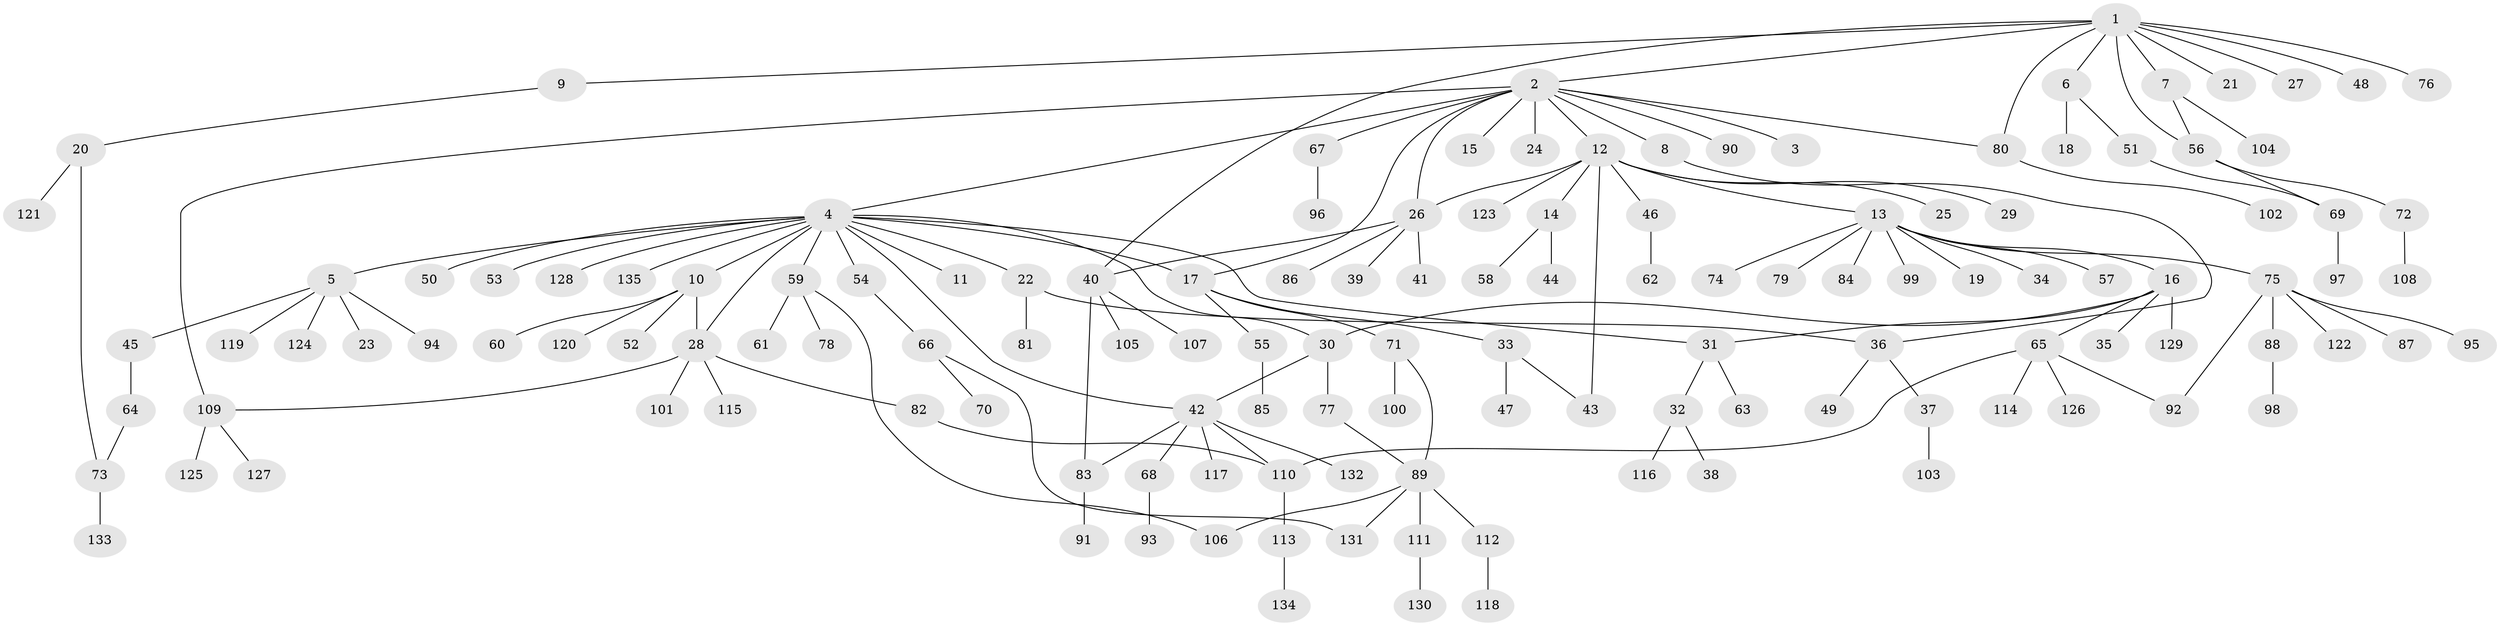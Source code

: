 // Generated by graph-tools (version 1.1) at 2025/01/03/09/25 03:01:50]
// undirected, 135 vertices, 155 edges
graph export_dot {
graph [start="1"]
  node [color=gray90,style=filled];
  1;
  2;
  3;
  4;
  5;
  6;
  7;
  8;
  9;
  10;
  11;
  12;
  13;
  14;
  15;
  16;
  17;
  18;
  19;
  20;
  21;
  22;
  23;
  24;
  25;
  26;
  27;
  28;
  29;
  30;
  31;
  32;
  33;
  34;
  35;
  36;
  37;
  38;
  39;
  40;
  41;
  42;
  43;
  44;
  45;
  46;
  47;
  48;
  49;
  50;
  51;
  52;
  53;
  54;
  55;
  56;
  57;
  58;
  59;
  60;
  61;
  62;
  63;
  64;
  65;
  66;
  67;
  68;
  69;
  70;
  71;
  72;
  73;
  74;
  75;
  76;
  77;
  78;
  79;
  80;
  81;
  82;
  83;
  84;
  85;
  86;
  87;
  88;
  89;
  90;
  91;
  92;
  93;
  94;
  95;
  96;
  97;
  98;
  99;
  100;
  101;
  102;
  103;
  104;
  105;
  106;
  107;
  108;
  109;
  110;
  111;
  112;
  113;
  114;
  115;
  116;
  117;
  118;
  119;
  120;
  121;
  122;
  123;
  124;
  125;
  126;
  127;
  128;
  129;
  130;
  131;
  132;
  133;
  134;
  135;
  1 -- 2;
  1 -- 6;
  1 -- 7;
  1 -- 9;
  1 -- 21;
  1 -- 27;
  1 -- 40;
  1 -- 48;
  1 -- 56;
  1 -- 76;
  1 -- 80;
  2 -- 3;
  2 -- 4;
  2 -- 8;
  2 -- 12;
  2 -- 15;
  2 -- 17;
  2 -- 24;
  2 -- 26;
  2 -- 67;
  2 -- 80;
  2 -- 90;
  2 -- 109;
  4 -- 5;
  4 -- 10;
  4 -- 11;
  4 -- 17;
  4 -- 22;
  4 -- 28;
  4 -- 30;
  4 -- 31;
  4 -- 42;
  4 -- 50;
  4 -- 53;
  4 -- 54;
  4 -- 59;
  4 -- 128;
  4 -- 135;
  5 -- 23;
  5 -- 45;
  5 -- 94;
  5 -- 119;
  5 -- 124;
  6 -- 18;
  6 -- 51;
  7 -- 56;
  7 -- 104;
  8 -- 36;
  9 -- 20;
  10 -- 28;
  10 -- 52;
  10 -- 60;
  10 -- 120;
  12 -- 13;
  12 -- 14;
  12 -- 25;
  12 -- 26;
  12 -- 29;
  12 -- 43;
  12 -- 46;
  12 -- 123;
  13 -- 16;
  13 -- 19;
  13 -- 34;
  13 -- 57;
  13 -- 74;
  13 -- 75;
  13 -- 79;
  13 -- 84;
  13 -- 99;
  14 -- 44;
  14 -- 58;
  16 -- 30;
  16 -- 31;
  16 -- 35;
  16 -- 65;
  16 -- 129;
  17 -- 33;
  17 -- 55;
  17 -- 71;
  20 -- 73;
  20 -- 121;
  22 -- 36;
  22 -- 81;
  26 -- 39;
  26 -- 40;
  26 -- 41;
  26 -- 86;
  28 -- 82;
  28 -- 101;
  28 -- 109;
  28 -- 115;
  30 -- 42;
  30 -- 77;
  31 -- 32;
  31 -- 63;
  32 -- 38;
  32 -- 116;
  33 -- 43;
  33 -- 47;
  36 -- 37;
  36 -- 49;
  37 -- 103;
  40 -- 83;
  40 -- 105;
  40 -- 107;
  42 -- 68;
  42 -- 83;
  42 -- 110;
  42 -- 117;
  42 -- 132;
  45 -- 64;
  46 -- 62;
  51 -- 69;
  54 -- 66;
  55 -- 85;
  56 -- 69;
  56 -- 72;
  59 -- 61;
  59 -- 78;
  59 -- 106;
  64 -- 73;
  65 -- 92;
  65 -- 110;
  65 -- 114;
  65 -- 126;
  66 -- 70;
  66 -- 131;
  67 -- 96;
  68 -- 93;
  69 -- 97;
  71 -- 89;
  71 -- 100;
  72 -- 108;
  73 -- 133;
  75 -- 87;
  75 -- 88;
  75 -- 92;
  75 -- 95;
  75 -- 122;
  77 -- 89;
  80 -- 102;
  82 -- 110;
  83 -- 91;
  88 -- 98;
  89 -- 106;
  89 -- 111;
  89 -- 112;
  89 -- 131;
  109 -- 125;
  109 -- 127;
  110 -- 113;
  111 -- 130;
  112 -- 118;
  113 -- 134;
}
